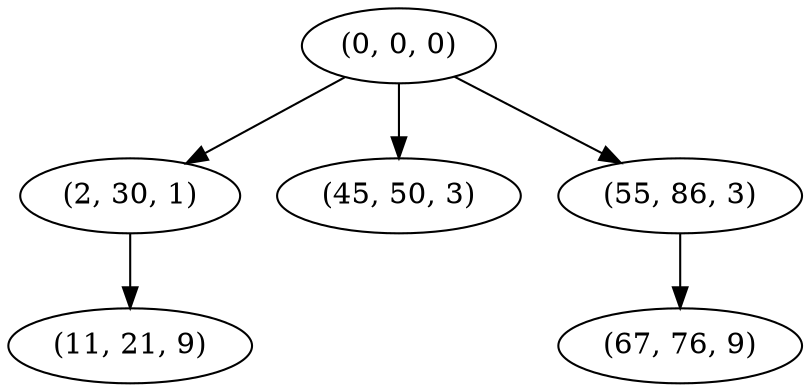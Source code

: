 digraph tree {
    "(0, 0, 0)";
    "(2, 30, 1)";
    "(11, 21, 9)";
    "(45, 50, 3)";
    "(55, 86, 3)";
    "(67, 76, 9)";
    "(0, 0, 0)" -> "(2, 30, 1)";
    "(0, 0, 0)" -> "(45, 50, 3)";
    "(0, 0, 0)" -> "(55, 86, 3)";
    "(2, 30, 1)" -> "(11, 21, 9)";
    "(55, 86, 3)" -> "(67, 76, 9)";
}
